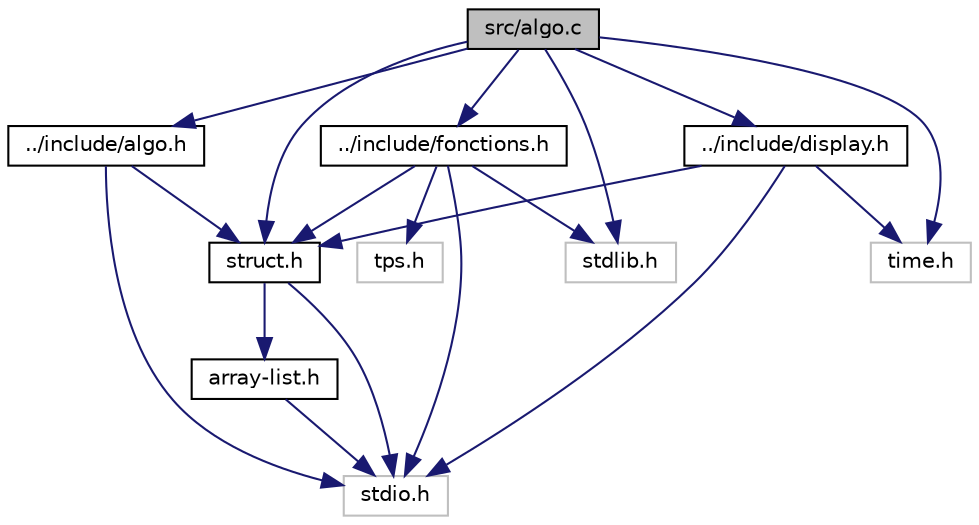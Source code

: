 digraph "src/algo.c"
{
 // LATEX_PDF_SIZE
  edge [fontname="Helvetica",fontsize="10",labelfontname="Helvetica",labelfontsize="10"];
  node [fontname="Helvetica",fontsize="10",shape=record];
  Node1 [label="src/algo.c",height=0.2,width=0.4,color="black", fillcolor="grey75", style="filled", fontcolor="black",tooltip=" "];
  Node1 -> Node2 [color="midnightblue",fontsize="10",style="solid"];
  Node2 [label="../include/algo.h",height=0.2,width=0.4,color="black", fillcolor="white", style="filled",URL="$algo_8h.html",tooltip=" "];
  Node2 -> Node3 [color="midnightblue",fontsize="10",style="solid"];
  Node3 [label="struct.h",height=0.2,width=0.4,color="black", fillcolor="white", style="filled",URL="$struct_8h.html",tooltip=" "];
  Node3 -> Node4 [color="midnightblue",fontsize="10",style="solid"];
  Node4 [label="stdio.h",height=0.2,width=0.4,color="grey75", fillcolor="white", style="filled",tooltip=" "];
  Node3 -> Node5 [color="midnightblue",fontsize="10",style="solid"];
  Node5 [label="array-list.h",height=0.2,width=0.4,color="black", fillcolor="white", style="filled",URL="$array-list_8h.html",tooltip=" "];
  Node5 -> Node4 [color="midnightblue",fontsize="10",style="solid"];
  Node2 -> Node4 [color="midnightblue",fontsize="10",style="solid"];
  Node1 -> Node6 [color="midnightblue",fontsize="10",style="solid"];
  Node6 [label="../include/fonctions.h",height=0.2,width=0.4,color="black", fillcolor="white", style="filled",URL="$fonctions_8h.html",tooltip=" "];
  Node6 -> Node3 [color="midnightblue",fontsize="10",style="solid"];
  Node6 -> Node4 [color="midnightblue",fontsize="10",style="solid"];
  Node6 -> Node7 [color="midnightblue",fontsize="10",style="solid"];
  Node7 [label="stdlib.h",height=0.2,width=0.4,color="grey75", fillcolor="white", style="filled",tooltip=" "];
  Node6 -> Node8 [color="midnightblue",fontsize="10",style="solid"];
  Node8 [label="tps.h",height=0.2,width=0.4,color="grey75", fillcolor="white", style="filled",tooltip=" "];
  Node1 -> Node3 [color="midnightblue",fontsize="10",style="solid"];
  Node1 -> Node7 [color="midnightblue",fontsize="10",style="solid"];
  Node1 -> Node9 [color="midnightblue",fontsize="10",style="solid"];
  Node9 [label="../include/display.h",height=0.2,width=0.4,color="black", fillcolor="white", style="filled",URL="$display_8h.html",tooltip=" "];
  Node9 -> Node3 [color="midnightblue",fontsize="10",style="solid"];
  Node9 -> Node4 [color="midnightblue",fontsize="10",style="solid"];
  Node9 -> Node10 [color="midnightblue",fontsize="10",style="solid"];
  Node10 [label="time.h",height=0.2,width=0.4,color="grey75", fillcolor="white", style="filled",tooltip=" "];
  Node1 -> Node10 [color="midnightblue",fontsize="10",style="solid"];
}
